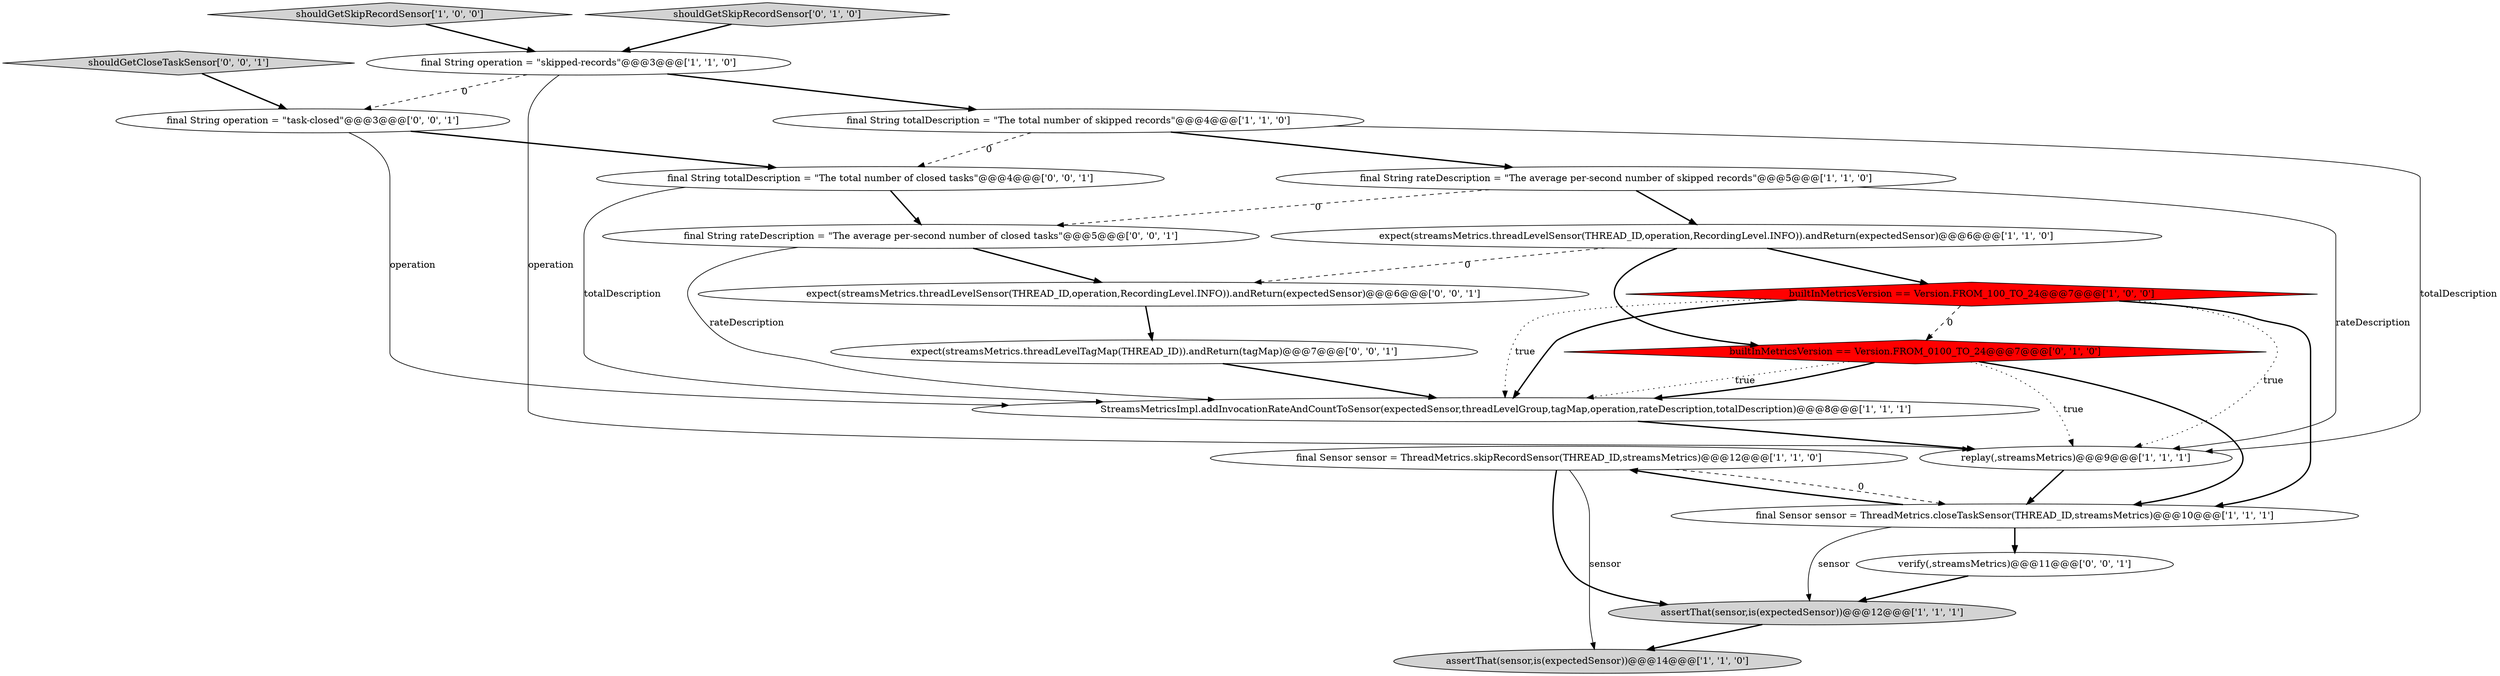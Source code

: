 digraph {
11 [style = filled, label = "assertThat(sensor,is(expectedSensor))@@@12@@@['1', '1', '1']", fillcolor = lightgray, shape = ellipse image = "AAA0AAABBB1BBB"];
0 [style = filled, label = "expect(streamsMetrics.threadLevelSensor(THREAD_ID,operation,RecordingLevel.INFO)).andReturn(expectedSensor)@@@6@@@['1', '1', '0']", fillcolor = white, shape = ellipse image = "AAA0AAABBB1BBB"];
2 [style = filled, label = "final Sensor sensor = ThreadMetrics.closeTaskSensor(THREAD_ID,streamsMetrics)@@@10@@@['1', '1', '1']", fillcolor = white, shape = ellipse image = "AAA0AAABBB1BBB"];
16 [style = filled, label = "final String operation = \"task-closed\"@@@3@@@['0', '0', '1']", fillcolor = white, shape = ellipse image = "AAA0AAABBB3BBB"];
14 [style = filled, label = "shouldGetCloseTaskSensor['0', '0', '1']", fillcolor = lightgray, shape = diamond image = "AAA0AAABBB3BBB"];
12 [style = filled, label = "builtInMetricsVersion == Version.FROM_0100_TO_24@@@7@@@['0', '1', '0']", fillcolor = red, shape = diamond image = "AAA1AAABBB2BBB"];
17 [style = filled, label = "expect(streamsMetrics.threadLevelTagMap(THREAD_ID)).andReturn(tagMap)@@@7@@@['0', '0', '1']", fillcolor = white, shape = ellipse image = "AAA0AAABBB3BBB"];
5 [style = filled, label = "shouldGetSkipRecordSensor['1', '0', '0']", fillcolor = lightgray, shape = diamond image = "AAA0AAABBB1BBB"];
6 [style = filled, label = "final Sensor sensor = ThreadMetrics.skipRecordSensor(THREAD_ID,streamsMetrics)@@@12@@@['1', '1', '0']", fillcolor = white, shape = ellipse image = "AAA0AAABBB1BBB"];
18 [style = filled, label = "verify(,streamsMetrics)@@@11@@@['0', '0', '1']", fillcolor = white, shape = ellipse image = "AAA0AAABBB3BBB"];
4 [style = filled, label = "final String rateDescription = \"The average per-second number of skipped records\"@@@5@@@['1', '1', '0']", fillcolor = white, shape = ellipse image = "AAA0AAABBB1BBB"];
20 [style = filled, label = "final String totalDescription = \"The total number of closed tasks\"@@@4@@@['0', '0', '1']", fillcolor = white, shape = ellipse image = "AAA0AAABBB3BBB"];
3 [style = filled, label = "final String totalDescription = \"The total number of skipped records\"@@@4@@@['1', '1', '0']", fillcolor = white, shape = ellipse image = "AAA0AAABBB1BBB"];
8 [style = filled, label = "StreamsMetricsImpl.addInvocationRateAndCountToSensor(expectedSensor,threadLevelGroup,tagMap,operation,rateDescription,totalDescription)@@@8@@@['1', '1', '1']", fillcolor = white, shape = ellipse image = "AAA0AAABBB1BBB"];
9 [style = filled, label = "replay(,streamsMetrics)@@@9@@@['1', '1', '1']", fillcolor = white, shape = ellipse image = "AAA0AAABBB1BBB"];
10 [style = filled, label = "builtInMetricsVersion == Version.FROM_100_TO_24@@@7@@@['1', '0', '0']", fillcolor = red, shape = diamond image = "AAA1AAABBB1BBB"];
1 [style = filled, label = "final String operation = \"skipped-records\"@@@3@@@['1', '1', '0']", fillcolor = white, shape = ellipse image = "AAA0AAABBB1BBB"];
15 [style = filled, label = "expect(streamsMetrics.threadLevelSensor(THREAD_ID,operation,RecordingLevel.INFO)).andReturn(expectedSensor)@@@6@@@['0', '0', '1']", fillcolor = white, shape = ellipse image = "AAA0AAABBB3BBB"];
19 [style = filled, label = "final String rateDescription = \"The average per-second number of closed tasks\"@@@5@@@['0', '0', '1']", fillcolor = white, shape = ellipse image = "AAA0AAABBB3BBB"];
13 [style = filled, label = "shouldGetSkipRecordSensor['0', '1', '0']", fillcolor = lightgray, shape = diamond image = "AAA0AAABBB2BBB"];
7 [style = filled, label = "assertThat(sensor,is(expectedSensor))@@@14@@@['1', '1', '0']", fillcolor = lightgray, shape = ellipse image = "AAA0AAABBB1BBB"];
19->8 [style = solid, label="rateDescription"];
14->16 [style = bold, label=""];
17->8 [style = bold, label=""];
10->8 [style = dotted, label="true"];
6->2 [style = dashed, label="0"];
9->2 [style = bold, label=""];
12->8 [style = dotted, label="true"];
2->6 [style = bold, label=""];
0->12 [style = bold, label=""];
18->11 [style = bold, label=""];
6->7 [style = solid, label="sensor"];
10->12 [style = dashed, label="0"];
1->3 [style = bold, label=""];
0->15 [style = dashed, label="0"];
2->18 [style = bold, label=""];
4->9 [style = solid, label="rateDescription"];
10->9 [style = dotted, label="true"];
3->4 [style = bold, label=""];
13->1 [style = bold, label=""];
4->0 [style = bold, label=""];
1->9 [style = solid, label="operation"];
5->1 [style = bold, label=""];
2->11 [style = solid, label="sensor"];
12->2 [style = bold, label=""];
0->10 [style = bold, label=""];
15->17 [style = bold, label=""];
10->8 [style = bold, label=""];
16->8 [style = solid, label="operation"];
12->8 [style = bold, label=""];
1->16 [style = dashed, label="0"];
6->11 [style = bold, label=""];
3->20 [style = dashed, label="0"];
8->9 [style = bold, label=""];
3->9 [style = solid, label="totalDescription"];
4->19 [style = dashed, label="0"];
10->2 [style = bold, label=""];
19->15 [style = bold, label=""];
20->19 [style = bold, label=""];
16->20 [style = bold, label=""];
11->7 [style = bold, label=""];
12->9 [style = dotted, label="true"];
20->8 [style = solid, label="totalDescription"];
}
